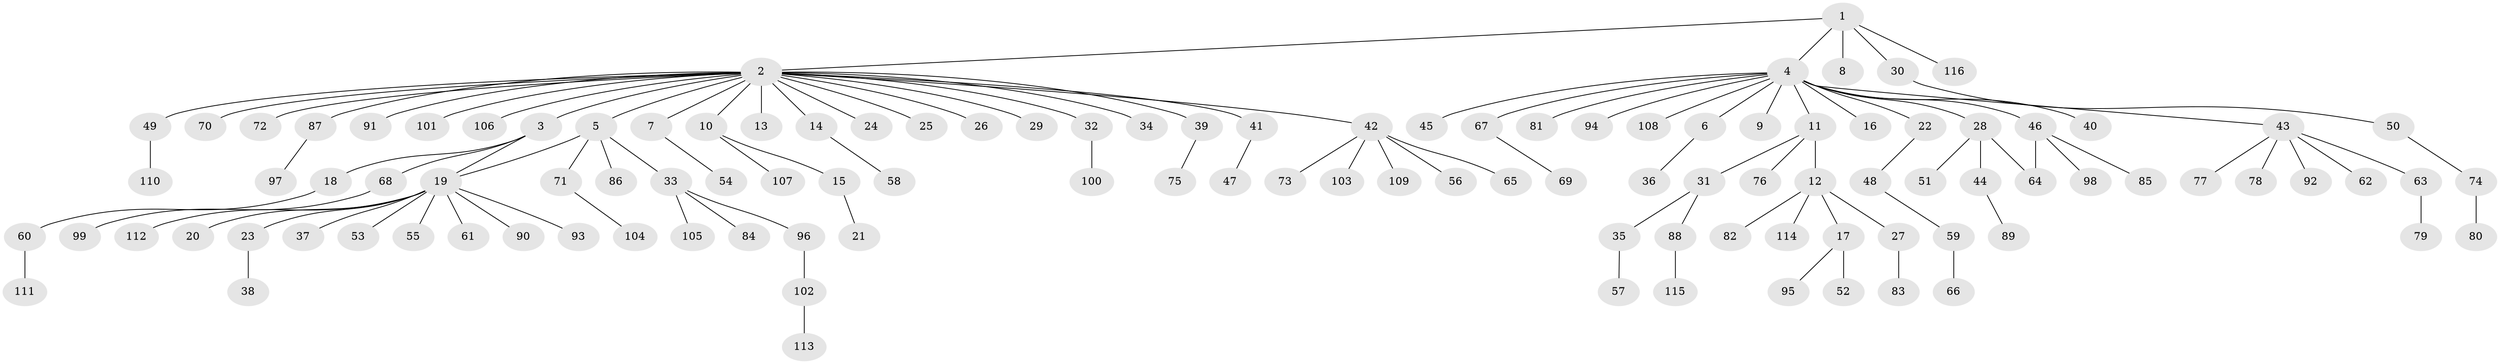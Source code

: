 // coarse degree distribution, {5: 0.047058823529411764, 26: 0.011764705882352941, 4: 0.023529411764705882, 15: 0.011764705882352941, 1: 0.7529411764705882, 3: 0.058823529411764705, 2: 0.08235294117647059, 10: 0.011764705882352941}
// Generated by graph-tools (version 1.1) at 2025/41/03/06/25 10:41:51]
// undirected, 116 vertices, 117 edges
graph export_dot {
graph [start="1"]
  node [color=gray90,style=filled];
  1;
  2;
  3;
  4;
  5;
  6;
  7;
  8;
  9;
  10;
  11;
  12;
  13;
  14;
  15;
  16;
  17;
  18;
  19;
  20;
  21;
  22;
  23;
  24;
  25;
  26;
  27;
  28;
  29;
  30;
  31;
  32;
  33;
  34;
  35;
  36;
  37;
  38;
  39;
  40;
  41;
  42;
  43;
  44;
  45;
  46;
  47;
  48;
  49;
  50;
  51;
  52;
  53;
  54;
  55;
  56;
  57;
  58;
  59;
  60;
  61;
  62;
  63;
  64;
  65;
  66;
  67;
  68;
  69;
  70;
  71;
  72;
  73;
  74;
  75;
  76;
  77;
  78;
  79;
  80;
  81;
  82;
  83;
  84;
  85;
  86;
  87;
  88;
  89;
  90;
  91;
  92;
  93;
  94;
  95;
  96;
  97;
  98;
  99;
  100;
  101;
  102;
  103;
  104;
  105;
  106;
  107;
  108;
  109;
  110;
  111;
  112;
  113;
  114;
  115;
  116;
  1 -- 2;
  1 -- 4;
  1 -- 8;
  1 -- 30;
  1 -- 116;
  2 -- 3;
  2 -- 5;
  2 -- 7;
  2 -- 10;
  2 -- 13;
  2 -- 14;
  2 -- 24;
  2 -- 25;
  2 -- 26;
  2 -- 29;
  2 -- 32;
  2 -- 34;
  2 -- 39;
  2 -- 41;
  2 -- 42;
  2 -- 49;
  2 -- 70;
  2 -- 72;
  2 -- 87;
  2 -- 91;
  2 -- 101;
  2 -- 106;
  3 -- 18;
  3 -- 19;
  3 -- 68;
  4 -- 6;
  4 -- 9;
  4 -- 11;
  4 -- 16;
  4 -- 22;
  4 -- 28;
  4 -- 40;
  4 -- 43;
  4 -- 45;
  4 -- 46;
  4 -- 67;
  4 -- 81;
  4 -- 94;
  4 -- 108;
  5 -- 19;
  5 -- 33;
  5 -- 71;
  5 -- 86;
  6 -- 36;
  7 -- 54;
  10 -- 15;
  10 -- 107;
  11 -- 12;
  11 -- 31;
  11 -- 76;
  12 -- 17;
  12 -- 27;
  12 -- 82;
  12 -- 114;
  14 -- 58;
  15 -- 21;
  17 -- 52;
  17 -- 95;
  18 -- 60;
  19 -- 20;
  19 -- 23;
  19 -- 37;
  19 -- 53;
  19 -- 55;
  19 -- 61;
  19 -- 90;
  19 -- 93;
  19 -- 112;
  22 -- 48;
  23 -- 38;
  27 -- 83;
  28 -- 44;
  28 -- 51;
  28 -- 64;
  30 -- 50;
  31 -- 35;
  31 -- 88;
  32 -- 100;
  33 -- 84;
  33 -- 96;
  33 -- 105;
  35 -- 57;
  39 -- 75;
  41 -- 47;
  42 -- 56;
  42 -- 65;
  42 -- 73;
  42 -- 103;
  42 -- 109;
  43 -- 62;
  43 -- 63;
  43 -- 77;
  43 -- 78;
  43 -- 92;
  44 -- 89;
  46 -- 64;
  46 -- 85;
  46 -- 98;
  48 -- 59;
  49 -- 110;
  50 -- 74;
  59 -- 66;
  60 -- 111;
  63 -- 79;
  67 -- 69;
  68 -- 99;
  71 -- 104;
  74 -- 80;
  87 -- 97;
  88 -- 115;
  96 -- 102;
  102 -- 113;
}
